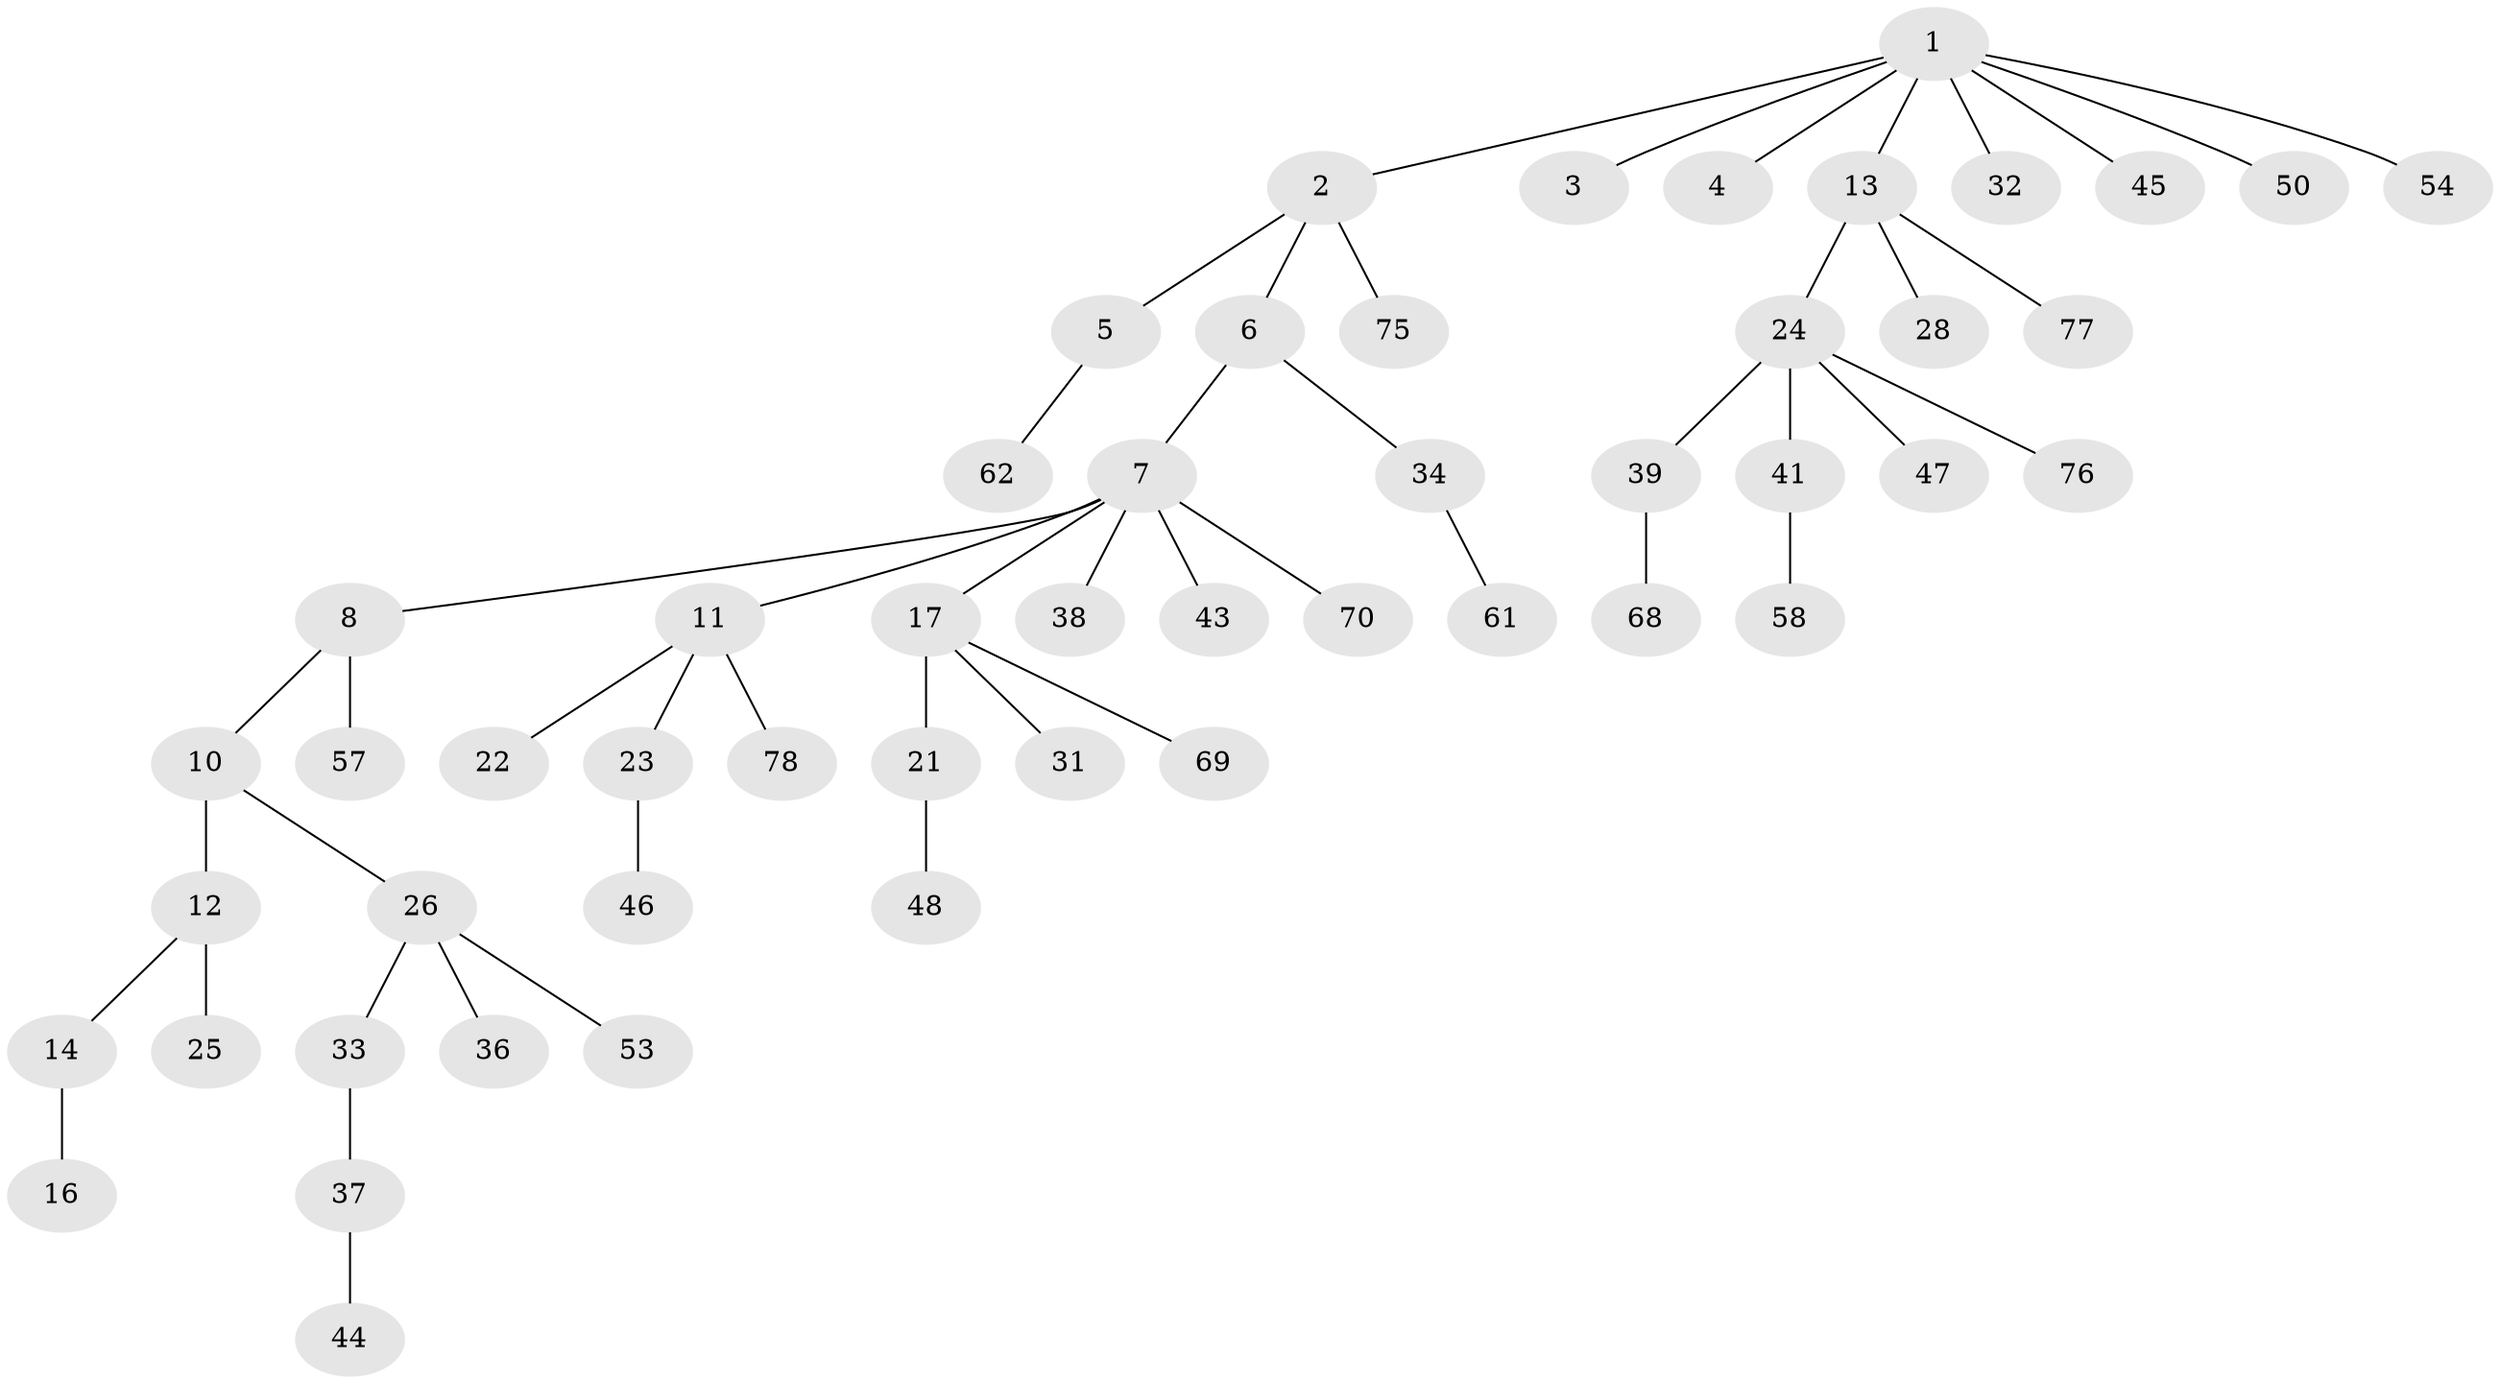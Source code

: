 // original degree distribution, {9: 0.01282051282051282, 4: 0.038461538461538464, 1: 0.48717948717948717, 2: 0.2948717948717949, 3: 0.1282051282051282, 8: 0.01282051282051282, 5: 0.01282051282051282, 6: 0.01282051282051282}
// Generated by graph-tools (version 1.1) at 2025/42/03/06/25 10:42:03]
// undirected, 51 vertices, 50 edges
graph export_dot {
graph [start="1"]
  node [color=gray90,style=filled];
  1 [super="+35"];
  2 [super="+15"];
  3;
  4;
  5 [super="+60"];
  6 [super="+9"];
  7 [super="+64"];
  8 [super="+42"];
  10 [super="+18"];
  11 [super="+49"];
  12 [super="+20"];
  13 [super="+19"];
  14 [super="+63"];
  16;
  17 [super="+55"];
  21 [super="+67"];
  22 [super="+29"];
  23;
  24 [super="+30"];
  25;
  26 [super="+27"];
  28;
  31;
  32;
  33;
  34 [super="+56"];
  36 [super="+52"];
  37 [super="+40"];
  38;
  39 [super="+59"];
  41;
  43;
  44;
  45;
  46 [super="+65"];
  47;
  48 [super="+51"];
  50;
  53;
  54;
  57;
  58 [super="+72"];
  61 [super="+66"];
  62;
  68 [super="+71"];
  69 [super="+73"];
  70 [super="+74"];
  75;
  76;
  77;
  78;
  1 -- 2;
  1 -- 3;
  1 -- 4;
  1 -- 13;
  1 -- 32;
  1 -- 45;
  1 -- 50;
  1 -- 54;
  2 -- 5;
  2 -- 6;
  2 -- 75;
  5 -- 62;
  6 -- 7;
  6 -- 34;
  7 -- 8;
  7 -- 11;
  7 -- 17;
  7 -- 38;
  7 -- 43;
  7 -- 70;
  8 -- 10;
  8 -- 57;
  10 -- 12;
  10 -- 26;
  11 -- 22;
  11 -- 23;
  11 -- 78;
  12 -- 14;
  12 -- 25;
  13 -- 24;
  13 -- 77;
  13 -- 28;
  14 -- 16;
  17 -- 21;
  17 -- 31;
  17 -- 69;
  21 -- 48;
  23 -- 46;
  24 -- 39;
  24 -- 41;
  24 -- 47;
  24 -- 76;
  26 -- 36;
  26 -- 33;
  26 -- 53;
  33 -- 37;
  34 -- 61;
  37 -- 44;
  39 -- 68;
  41 -- 58;
}
